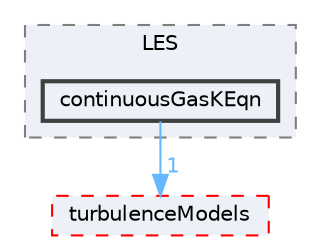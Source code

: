 digraph "src/TurbulenceModels/phaseCompressible/LES/continuousGasKEqn"
{
 // LATEX_PDF_SIZE
  bgcolor="transparent";
  edge [fontname=Helvetica,fontsize=10,labelfontname=Helvetica,labelfontsize=10];
  node [fontname=Helvetica,fontsize=10,shape=box,height=0.2,width=0.4];
  compound=true
  subgraph clusterdir_488cfc10b068d61dafd70f33fb089535 {
    graph [ bgcolor="#edf0f7", pencolor="grey50", label="LES", fontname=Helvetica,fontsize=10 style="filled,dashed", URL="dir_488cfc10b068d61dafd70f33fb089535.html",tooltip=""]
  dir_60c3b15ed8e3743a17d64f1ff0f63438 [label="continuousGasKEqn", fillcolor="#edf0f7", color="grey25", style="filled,bold", URL="dir_60c3b15ed8e3743a17d64f1ff0f63438.html",tooltip=""];
  }
  dir_a3dc37bcacf99bb6122ed819dac99f09 [label="turbulenceModels", fillcolor="#edf0f7", color="red", style="filled,dashed", URL="dir_a3dc37bcacf99bb6122ed819dac99f09.html",tooltip=""];
  dir_60c3b15ed8e3743a17d64f1ff0f63438->dir_a3dc37bcacf99bb6122ed819dac99f09 [headlabel="1", labeldistance=1.5 headhref="dir_000672_004144.html" href="dir_000672_004144.html" color="steelblue1" fontcolor="steelblue1"];
}
